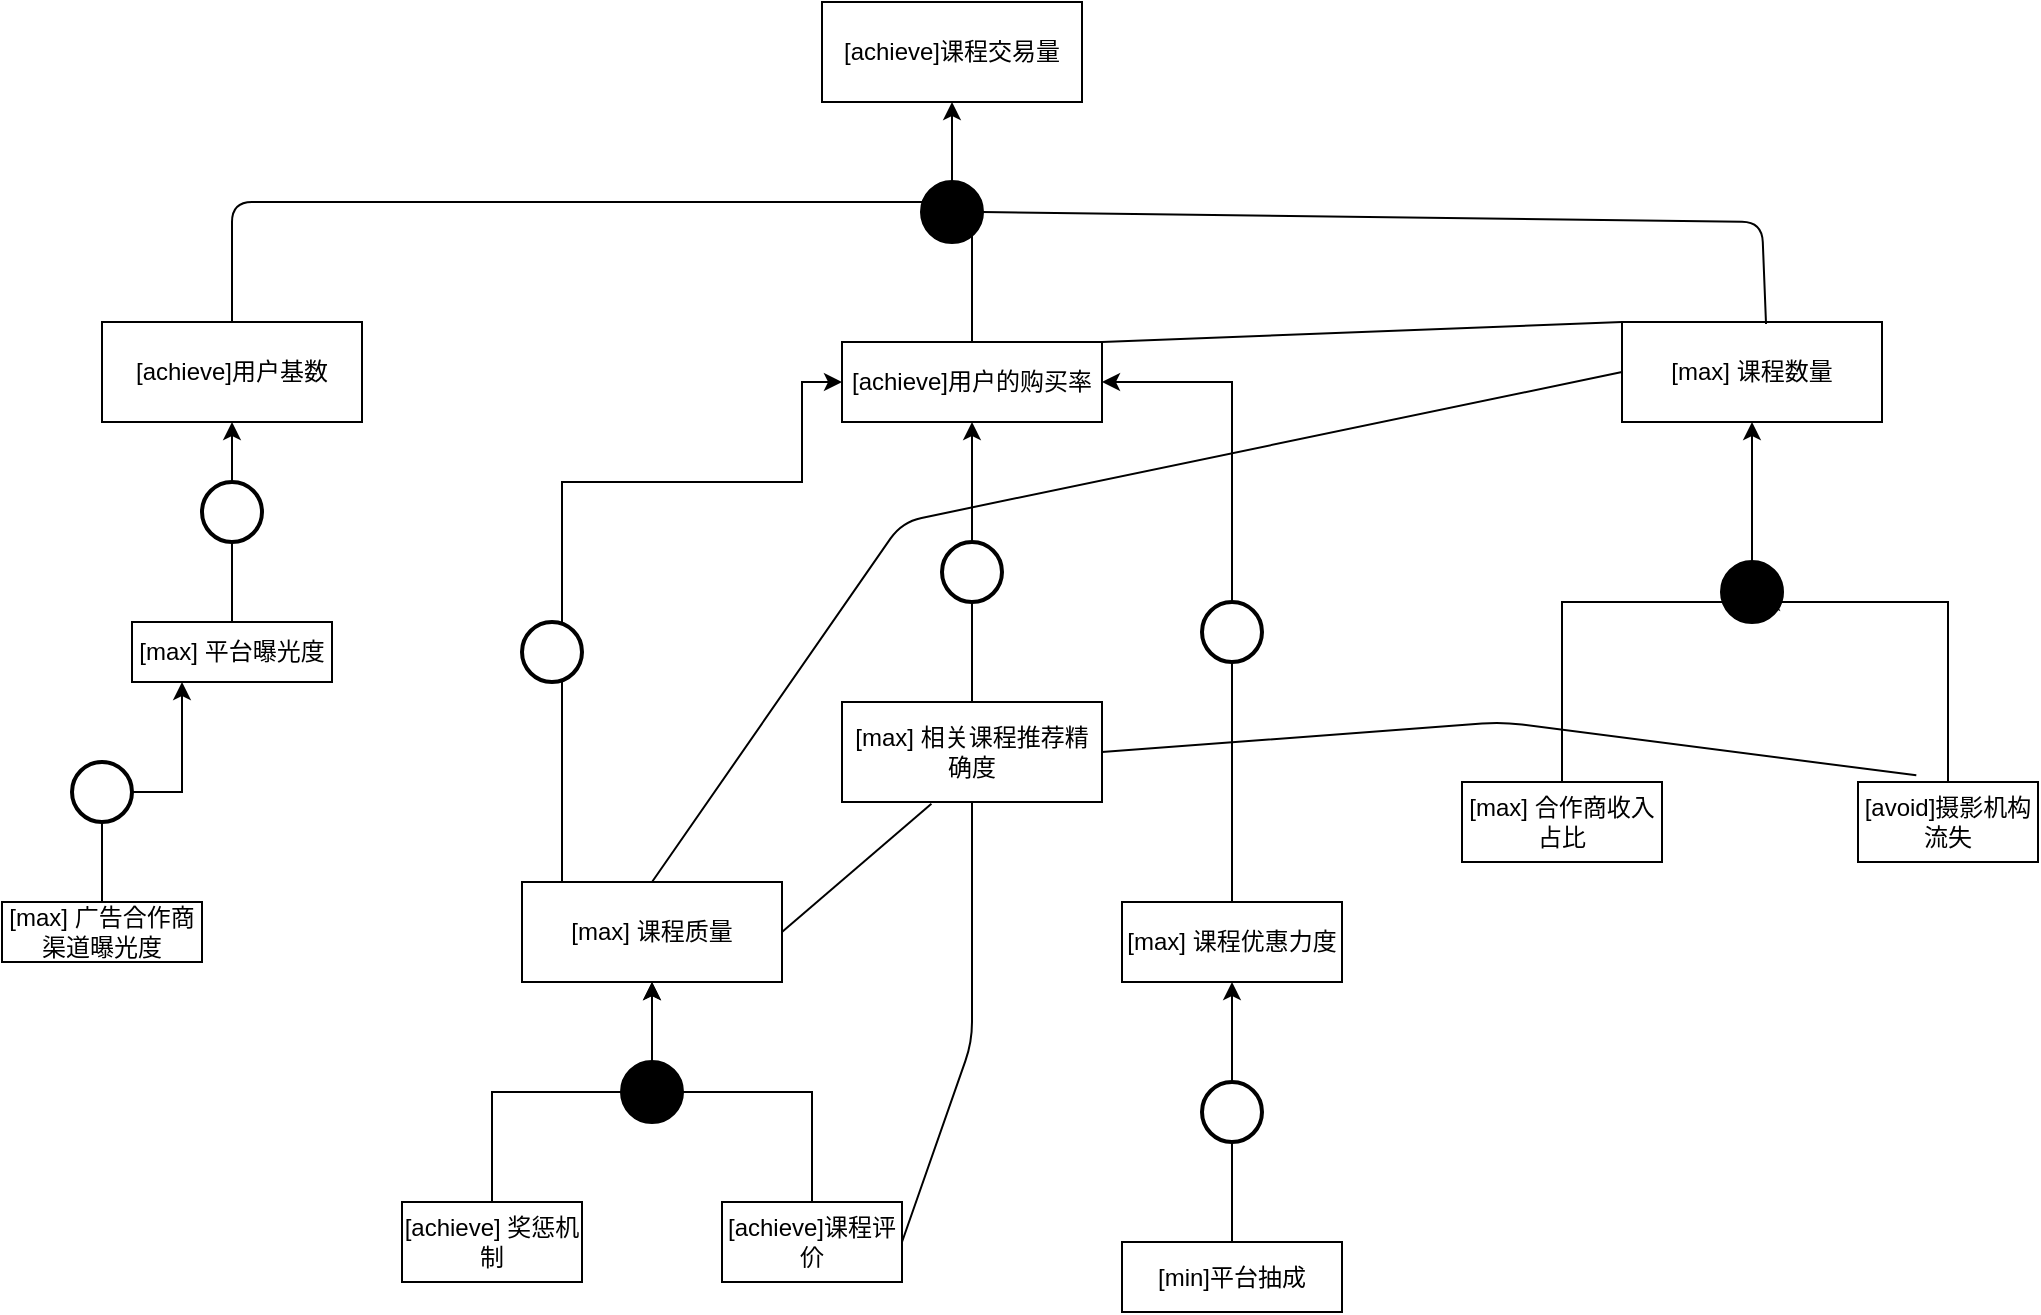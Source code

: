 <mxfile version="14.7.0" type="github">
  <diagram id="w_4AkHebP6e7qTUDaNPR" name="第 1 页">
    <mxGraphModel dx="1187" dy="615" grid="1" gridSize="10" guides="1" tooltips="1" connect="1" arrows="1" fold="1" page="1" pageScale="1" pageWidth="2336" pageHeight="1654" math="0" shadow="0">
      <root>
        <mxCell id="0" />
        <mxCell id="1" parent="0" />
        <mxCell id="Jx6I_o0subhONKygzW6t-4" value="[achieve]课程交易量" style="rounded=0;whiteSpace=wrap;html=1;" vertex="1" parent="1">
          <mxGeometry x="650" y="60" width="130" height="50" as="geometry" />
        </mxCell>
        <mxCell id="Jx6I_o0subhONKygzW6t-5" style="edgeStyle=orthogonalEdgeStyle;rounded=0;orthogonalLoop=1;jettySize=auto;html=1;entryX=0.5;entryY=1;entryDx=0;entryDy=0;" edge="1" parent="1" source="Jx6I_o0subhONKygzW6t-6" target="Jx6I_o0subhONKygzW6t-4">
          <mxGeometry relative="1" as="geometry" />
        </mxCell>
        <mxCell id="Jx6I_o0subhONKygzW6t-6" value="[achieve]用户的购买率" style="rounded=0;whiteSpace=wrap;html=1;" vertex="1" parent="1">
          <mxGeometry x="660" y="230" width="130" height="40" as="geometry" />
        </mxCell>
        <mxCell id="Jx6I_o0subhONKygzW6t-7" value="[max] 课程数量" style="rounded=0;whiteSpace=wrap;html=1;" vertex="1" parent="1">
          <mxGeometry x="1050" y="220" width="130" height="50" as="geometry" />
        </mxCell>
        <mxCell id="Jx6I_o0subhONKygzW6t-8" value="[achieve]用户基数" style="rounded=0;whiteSpace=wrap;html=1;" vertex="1" parent="1">
          <mxGeometry x="290" y="220" width="130" height="50" as="geometry" />
        </mxCell>
        <mxCell id="Jx6I_o0subhONKygzW6t-9" style="edgeStyle=orthogonalEdgeStyle;rounded=0;orthogonalLoop=1;jettySize=auto;html=1;exitX=0.5;exitY=0;exitDx=0;exitDy=0;entryX=1;entryY=0.5;entryDx=0;entryDy=0;" edge="1" parent="1" source="Jx6I_o0subhONKygzW6t-10" target="Jx6I_o0subhONKygzW6t-6">
          <mxGeometry relative="1" as="geometry" />
        </mxCell>
        <mxCell id="Jx6I_o0subhONKygzW6t-10" value="[max] 课程优惠力度" style="rounded=0;whiteSpace=wrap;html=1;" vertex="1" parent="1">
          <mxGeometry x="800" y="510" width="110" height="40" as="geometry" />
        </mxCell>
        <mxCell id="Jx6I_o0subhONKygzW6t-11" style="edgeStyle=orthogonalEdgeStyle;rounded=0;orthogonalLoop=1;jettySize=auto;html=1;entryX=0.5;entryY=1;entryDx=0;entryDy=0;" edge="1" parent="1" source="Jx6I_o0subhONKygzW6t-12" target="Jx6I_o0subhONKygzW6t-6">
          <mxGeometry relative="1" as="geometry" />
        </mxCell>
        <mxCell id="Jx6I_o0subhONKygzW6t-12" value="[max] 相关课程推荐精确度" style="rounded=0;whiteSpace=wrap;html=1;" vertex="1" parent="1">
          <mxGeometry x="660" y="410" width="130" height="50" as="geometry" />
        </mxCell>
        <mxCell id="Jx6I_o0subhONKygzW6t-13" style="edgeStyle=orthogonalEdgeStyle;rounded=0;orthogonalLoop=1;jettySize=auto;html=1;" edge="1" parent="1" source="Jx6I_o0subhONKygzW6t-14" target="Jx6I_o0subhONKygzW6t-6">
          <mxGeometry relative="1" as="geometry">
            <Array as="points">
              <mxPoint x="520" y="300" />
              <mxPoint x="640" y="300" />
              <mxPoint x="640" y="250" />
            </Array>
          </mxGeometry>
        </mxCell>
        <mxCell id="Jx6I_o0subhONKygzW6t-14" value="[max] 课程质量" style="rounded=0;whiteSpace=wrap;html=1;" vertex="1" parent="1">
          <mxGeometry x="500" y="500" width="130" height="50" as="geometry" />
        </mxCell>
        <mxCell id="Jx6I_o0subhONKygzW6t-15" style="edgeStyle=orthogonalEdgeStyle;rounded=0;orthogonalLoop=1;jettySize=auto;html=1;exitX=0.5;exitY=0;exitDx=0;exitDy=0;entryX=0.5;entryY=1;entryDx=0;entryDy=0;startArrow=none;" edge="1" parent="1" source="Jx6I_o0subhONKygzW6t-39" target="Jx6I_o0subhONKygzW6t-7">
          <mxGeometry relative="1" as="geometry" />
        </mxCell>
        <mxCell id="Jx6I_o0subhONKygzW6t-16" value="[max] 合作商收入占比" style="rounded=0;whiteSpace=wrap;html=1;" vertex="1" parent="1">
          <mxGeometry x="970" y="450" width="100" height="40" as="geometry" />
        </mxCell>
        <mxCell id="Jx6I_o0subhONKygzW6t-17" style="edgeStyle=orthogonalEdgeStyle;rounded=0;orthogonalLoop=1;jettySize=auto;html=1;" edge="1" parent="1" source="Jx6I_o0subhONKygzW6t-18">
          <mxGeometry relative="1" as="geometry">
            <mxPoint x="1120" y="360" as="targetPoint" />
            <Array as="points">
              <mxPoint x="1213" y="360" />
            </Array>
          </mxGeometry>
        </mxCell>
        <mxCell id="Jx6I_o0subhONKygzW6t-18" value="[avoid]摄影机构流失" style="rounded=0;whiteSpace=wrap;html=1;" vertex="1" parent="1">
          <mxGeometry x="1168" y="450" width="90" height="40" as="geometry" />
        </mxCell>
        <mxCell id="Jx6I_o0subhONKygzW6t-19" style="edgeStyle=orthogonalEdgeStyle;rounded=0;orthogonalLoop=1;jettySize=auto;html=1;entryX=0.5;entryY=1;entryDx=0;entryDy=0;" edge="1" parent="1" source="Jx6I_o0subhONKygzW6t-20" target="Jx6I_o0subhONKygzW6t-14">
          <mxGeometry relative="1" as="geometry" />
        </mxCell>
        <mxCell id="Jx6I_o0subhONKygzW6t-20" value="[achieve]课程评价" style="rounded=0;whiteSpace=wrap;html=1;" vertex="1" parent="1">
          <mxGeometry x="600" y="660" width="90" height="40" as="geometry" />
        </mxCell>
        <mxCell id="Jx6I_o0subhONKygzW6t-21" value="" style="edgeStyle=orthogonalEdgeStyle;rounded=0;orthogonalLoop=1;jettySize=auto;html=1;" edge="1" parent="1" source="Jx6I_o0subhONKygzW6t-22" target="Jx6I_o0subhONKygzW6t-14">
          <mxGeometry relative="1" as="geometry" />
        </mxCell>
        <mxCell id="Jx6I_o0subhONKygzW6t-22" value="[achieve] 奖惩机制" style="rounded=0;whiteSpace=wrap;html=1;" vertex="1" parent="1">
          <mxGeometry x="440" y="660" width="90" height="40" as="geometry" />
        </mxCell>
        <mxCell id="Jx6I_o0subhONKygzW6t-23" style="edgeStyle=orthogonalEdgeStyle;rounded=0;orthogonalLoop=1;jettySize=auto;html=1;entryX=0.5;entryY=1;entryDx=0;entryDy=0;" edge="1" parent="1" source="Jx6I_o0subhONKygzW6t-24" target="Jx6I_o0subhONKygzW6t-10">
          <mxGeometry relative="1" as="geometry" />
        </mxCell>
        <mxCell id="Jx6I_o0subhONKygzW6t-24" value="[min]平台抽成" style="rounded=0;whiteSpace=wrap;html=1;" vertex="1" parent="1">
          <mxGeometry x="800" y="680" width="110" height="35" as="geometry" />
        </mxCell>
        <mxCell id="Jx6I_o0subhONKygzW6t-25" style="edgeStyle=orthogonalEdgeStyle;rounded=0;orthogonalLoop=1;jettySize=auto;html=1;entryX=0.5;entryY=1;entryDx=0;entryDy=0;" edge="1" parent="1" source="Jx6I_o0subhONKygzW6t-26" target="Jx6I_o0subhONKygzW6t-8">
          <mxGeometry relative="1" as="geometry">
            <mxPoint x="355" y="280" as="targetPoint" />
          </mxGeometry>
        </mxCell>
        <mxCell id="Jx6I_o0subhONKygzW6t-26" value="[max] 平台曝光度" style="rounded=0;whiteSpace=wrap;html=1;" vertex="1" parent="1">
          <mxGeometry x="305" y="370" width="100" height="30" as="geometry" />
        </mxCell>
        <mxCell id="Jx6I_o0subhONKygzW6t-27" style="edgeStyle=orthogonalEdgeStyle;rounded=0;orthogonalLoop=1;jettySize=auto;html=1;entryX=0.25;entryY=1;entryDx=0;entryDy=0;" edge="1" parent="1" source="Jx6I_o0subhONKygzW6t-28" target="Jx6I_o0subhONKygzW6t-26">
          <mxGeometry relative="1" as="geometry" />
        </mxCell>
        <mxCell id="Jx6I_o0subhONKygzW6t-28" value="[max] 广告合作商渠道曝光度" style="rounded=0;whiteSpace=wrap;html=1;" vertex="1" parent="1">
          <mxGeometry x="240" y="510" width="100" height="30" as="geometry" />
        </mxCell>
        <mxCell id="Jx6I_o0subhONKygzW6t-29" value="" style="strokeWidth=2;html=1;shape=mxgraph.flowchart.start_2;whiteSpace=wrap;fillColor=#000000;" vertex="1" parent="1">
          <mxGeometry x="700" y="150" width="30" height="30" as="geometry" />
        </mxCell>
        <mxCell id="Jx6I_o0subhONKygzW6t-30" value="" style="strokeWidth=2;html=1;shape=mxgraph.flowchart.start_2;whiteSpace=wrap;" vertex="1" parent="1">
          <mxGeometry x="710" y="330" width="30" height="30" as="geometry" />
        </mxCell>
        <mxCell id="Jx6I_o0subhONKygzW6t-31" value="" style="strokeWidth=2;html=1;shape=mxgraph.flowchart.start_2;whiteSpace=wrap;" vertex="1" parent="1">
          <mxGeometry x="500" y="370" width="30" height="30" as="geometry" />
        </mxCell>
        <mxCell id="Jx6I_o0subhONKygzW6t-32" value="" style="strokeWidth=2;html=1;shape=mxgraph.flowchart.start_2;whiteSpace=wrap;" vertex="1" parent="1">
          <mxGeometry x="840" y="360" width="30" height="30" as="geometry" />
        </mxCell>
        <mxCell id="Jx6I_o0subhONKygzW6t-33" value="" style="strokeWidth=2;html=1;shape=mxgraph.flowchart.start_2;whiteSpace=wrap;" vertex="1" parent="1">
          <mxGeometry x="340" y="300" width="30" height="30" as="geometry" />
        </mxCell>
        <mxCell id="Jx6I_o0subhONKygzW6t-34" value="" style="strokeWidth=2;html=1;shape=mxgraph.flowchart.start_2;whiteSpace=wrap;" vertex="1" parent="1">
          <mxGeometry x="275" y="440" width="30" height="30" as="geometry" />
        </mxCell>
        <mxCell id="Jx6I_o0subhONKygzW6t-35" value="" style="strokeWidth=2;html=1;shape=mxgraph.flowchart.start_2;whiteSpace=wrap;" vertex="1" parent="1">
          <mxGeometry x="840" y="600" width="30" height="30" as="geometry" />
        </mxCell>
        <mxCell id="Jx6I_o0subhONKygzW6t-36" value="" style="strokeWidth=2;html=1;shape=mxgraph.flowchart.start_2;whiteSpace=wrap;fillColor=#000000;" vertex="1" parent="1">
          <mxGeometry x="550" y="590" width="30" height="30" as="geometry" />
        </mxCell>
        <mxCell id="Jx6I_o0subhONKygzW6t-37" value="" style="endArrow=none;html=1;entryX=1;entryY=0.5;entryDx=0;entryDy=0;entryPerimeter=0;exitX=0.554;exitY=0.02;exitDx=0;exitDy=0;exitPerimeter=0;" edge="1" parent="1" source="Jx6I_o0subhONKygzW6t-7" target="Jx6I_o0subhONKygzW6t-29">
          <mxGeometry width="50" height="50" relative="1" as="geometry">
            <mxPoint x="1120" y="165" as="sourcePoint" />
            <mxPoint x="760" y="160" as="targetPoint" />
            <Array as="points">
              <mxPoint x="1120" y="170" />
            </Array>
          </mxGeometry>
        </mxCell>
        <mxCell id="Jx6I_o0subhONKygzW6t-38" value="" style="endArrow=none;html=1;exitX=0.5;exitY=0;exitDx=0;exitDy=0;" edge="1" parent="1" source="Jx6I_o0subhONKygzW6t-8">
          <mxGeometry width="50" height="50" relative="1" as="geometry">
            <mxPoint x="350" y="160" as="sourcePoint" />
            <mxPoint x="700" y="160" as="targetPoint" />
            <Array as="points">
              <mxPoint x="355" y="160" />
            </Array>
          </mxGeometry>
        </mxCell>
        <mxCell id="Jx6I_o0subhONKygzW6t-39" value="" style="strokeWidth=2;html=1;shape=mxgraph.flowchart.start_2;whiteSpace=wrap;fillColor=#000000;" vertex="1" parent="1">
          <mxGeometry x="1100" y="340" width="30" height="30" as="geometry" />
        </mxCell>
        <mxCell id="Jx6I_o0subhONKygzW6t-40" value="" style="edgeStyle=orthogonalEdgeStyle;rounded=0;orthogonalLoop=1;jettySize=auto;html=1;exitX=0.5;exitY=0;exitDx=0;exitDy=0;entryX=0.5;entryY=1;entryDx=0;entryDy=0;endArrow=none;" edge="1" parent="1" source="Jx6I_o0subhONKygzW6t-16" target="Jx6I_o0subhONKygzW6t-39">
          <mxGeometry relative="1" as="geometry">
            <mxPoint x="1020" y="450" as="sourcePoint" />
            <mxPoint x="1115" y="270" as="targetPoint" />
            <Array as="points">
              <mxPoint x="1020" y="360" />
              <mxPoint x="1115" y="360" />
            </Array>
          </mxGeometry>
        </mxCell>
        <mxCell id="Jx6I_o0subhONKygzW6t-41" value="" style="endArrow=none;html=1;entryX=0;entryY=0.5;entryDx=0;entryDy=0;exitX=0.5;exitY=0;exitDx=0;exitDy=0;" edge="1" parent="1" source="Jx6I_o0subhONKygzW6t-14" target="Jx6I_o0subhONKygzW6t-7">
          <mxGeometry width="50" height="50" relative="1" as="geometry">
            <mxPoint x="950" y="650" as="sourcePoint" />
            <mxPoint x="950" y="520" as="targetPoint" />
            <Array as="points">
              <mxPoint x="690" y="320" />
            </Array>
          </mxGeometry>
        </mxCell>
        <mxCell id="Jx6I_o0subhONKygzW6t-42" value="" style="endArrow=none;html=1;entryX=0.5;entryY=1;entryDx=0;entryDy=0;exitX=1;exitY=0.5;exitDx=0;exitDy=0;" edge="1" parent="1" source="Jx6I_o0subhONKygzW6t-20" target="Jx6I_o0subhONKygzW6t-12">
          <mxGeometry width="50" height="50" relative="1" as="geometry">
            <mxPoint x="700" y="610" as="sourcePoint" />
            <mxPoint x="750" y="560" as="targetPoint" />
            <Array as="points">
              <mxPoint x="725" y="580" />
            </Array>
          </mxGeometry>
        </mxCell>
        <mxCell id="Jx6I_o0subhONKygzW6t-43" value="" style="endArrow=none;html=1;exitX=1;exitY=0;exitDx=0;exitDy=0;" edge="1" parent="1" source="Jx6I_o0subhONKygzW6t-6">
          <mxGeometry width="50" height="50" relative="1" as="geometry">
            <mxPoint x="880" y="250" as="sourcePoint" />
            <mxPoint x="1050" y="220" as="targetPoint" />
          </mxGeometry>
        </mxCell>
        <mxCell id="Jx6I_o0subhONKygzW6t-44" value="" style="endArrow=none;html=1;exitX=1;exitY=0.5;exitDx=0;exitDy=0;entryX=0.324;entryY=-0.083;entryDx=0;entryDy=0;entryPerimeter=0;" edge="1" parent="1" source="Jx6I_o0subhONKygzW6t-12" target="Jx6I_o0subhONKygzW6t-18">
          <mxGeometry width="50" height="50" relative="1" as="geometry">
            <mxPoint x="820" y="480" as="sourcePoint" />
            <mxPoint x="870" y="430" as="targetPoint" />
            <Array as="points">
              <mxPoint x="990" y="420" />
            </Array>
          </mxGeometry>
        </mxCell>
        <mxCell id="Jx6I_o0subhONKygzW6t-45" value="" style="endArrow=none;html=1;entryX=0.344;entryY=1.017;entryDx=0;entryDy=0;entryPerimeter=0;exitX=1;exitY=0.5;exitDx=0;exitDy=0;" edge="1" parent="1" source="Jx6I_o0subhONKygzW6t-14" target="Jx6I_o0subhONKygzW6t-12">
          <mxGeometry width="50" height="50" relative="1" as="geometry">
            <mxPoint x="650" y="540" as="sourcePoint" />
            <mxPoint x="700" y="490" as="targetPoint" />
          </mxGeometry>
        </mxCell>
        <mxCell id="Jx6I_o0subhONKygzW6t-46" value="" style="shape=image;html=1;verticalAlign=top;verticalLabelPosition=bottom;labelBackgroundColor=#ffffff;imageAspect=0;aspect=fixed;image=https://cdn4.iconfinder.com/data/icons/ionicons/512/icon-plus-128.png" vertex="1" parent="1">
          <mxGeometry x="705" y="540" width="40" height="40" as="geometry" />
        </mxCell>
        <mxCell id="Jx6I_o0subhONKygzW6t-47" value="" style="shape=image;html=1;verticalAlign=top;verticalLabelPosition=bottom;labelBackgroundColor=#ffffff;imageAspect=0;aspect=fixed;image=https://cdn4.iconfinder.com/data/icons/ionicons/512/icon-plus-128.png" vertex="1" parent="1">
          <mxGeometry x="900" y="210" width="40" height="40" as="geometry" />
        </mxCell>
        <mxCell id="Jx6I_o0subhONKygzW6t-49" value="" style="shape=image;html=1;verticalAlign=top;verticalLabelPosition=bottom;labelBackgroundColor=#ffffff;imageAspect=0;aspect=fixed;image=https://cdn4.iconfinder.com/data/icons/ionicons/512/icon-plus-128.png" vertex="1" parent="1">
          <mxGeometry x="640" y="480" width="40" height="40" as="geometry" />
        </mxCell>
        <mxCell id="Jx6I_o0subhONKygzW6t-50" value="" style="shape=image;html=1;verticalAlign=top;verticalLabelPosition=bottom;labelBackgroundColor=#ffffff;imageAspect=0;aspect=fixed;image=https://cdn4.iconfinder.com/data/icons/ionicons/512/icon-minus-128.png" vertex="1" parent="1">
          <mxGeometry x="940" y="400" width="48" height="48" as="geometry" />
        </mxCell>
        <mxCell id="Jx6I_o0subhONKygzW6t-51" value="" style="shape=image;html=1;verticalAlign=top;verticalLabelPosition=bottom;labelBackgroundColor=#ffffff;imageAspect=0;aspect=fixed;image=https://cdn4.iconfinder.com/data/icons/ionicons/512/icon-minus-128.png" vertex="1" parent="1">
          <mxGeometry x="670" y="300" width="48" height="48" as="geometry" />
        </mxCell>
      </root>
    </mxGraphModel>
  </diagram>
</mxfile>
